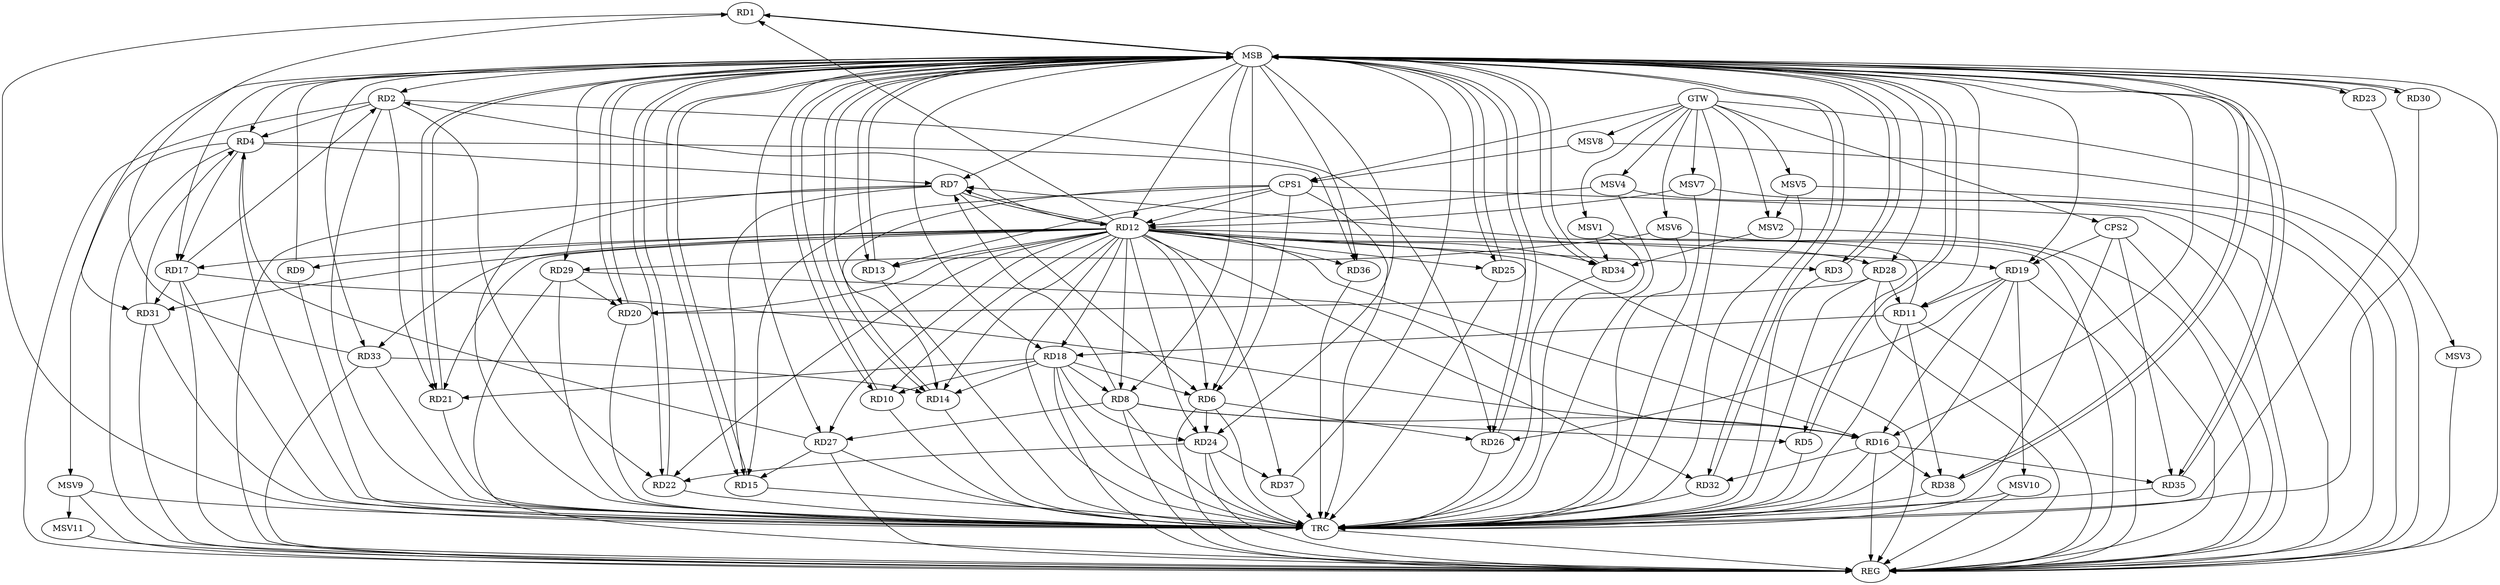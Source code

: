 strict digraph G {
  RD1 [ label="RD1" ];
  RD2 [ label="RD2" ];
  RD3 [ label="RD3" ];
  RD4 [ label="RD4" ];
  RD5 [ label="RD5" ];
  RD6 [ label="RD6" ];
  RD7 [ label="RD7" ];
  RD8 [ label="RD8" ];
  RD9 [ label="RD9" ];
  RD10 [ label="RD10" ];
  RD11 [ label="RD11" ];
  RD12 [ label="RD12" ];
  RD13 [ label="RD13" ];
  RD14 [ label="RD14" ];
  RD15 [ label="RD15" ];
  RD16 [ label="RD16" ];
  RD17 [ label="RD17" ];
  RD18 [ label="RD18" ];
  RD19 [ label="RD19" ];
  RD20 [ label="RD20" ];
  RD21 [ label="RD21" ];
  RD22 [ label="RD22" ];
  RD23 [ label="RD23" ];
  RD24 [ label="RD24" ];
  RD25 [ label="RD25" ];
  RD26 [ label="RD26" ];
  RD27 [ label="RD27" ];
  RD28 [ label="RD28" ];
  RD29 [ label="RD29" ];
  RD30 [ label="RD30" ];
  RD31 [ label="RD31" ];
  RD32 [ label="RD32" ];
  RD33 [ label="RD33" ];
  RD34 [ label="RD34" ];
  RD35 [ label="RD35" ];
  RD36 [ label="RD36" ];
  RD37 [ label="RD37" ];
  RD38 [ label="RD38" ];
  CPS1 [ label="CPS1" ];
  CPS2 [ label="CPS2" ];
  GTW [ label="GTW" ];
  REG [ label="REG" ];
  MSB [ label="MSB" ];
  TRC [ label="TRC" ];
  MSV1 [ label="MSV1" ];
  MSV2 [ label="MSV2" ];
  MSV3 [ label="MSV3" ];
  MSV4 [ label="MSV4" ];
  MSV5 [ label="MSV5" ];
  MSV6 [ label="MSV6" ];
  MSV7 [ label="MSV7" ];
  MSV8 [ label="MSV8" ];
  MSV9 [ label="MSV9" ];
  MSV10 [ label="MSV10" ];
  MSV11 [ label="MSV11" ];
  RD12 -> RD1;
  RD33 -> RD1;
  RD2 -> RD4;
  RD17 -> RD2;
  RD2 -> RD21;
  RD2 -> RD22;
  RD2 -> RD26;
  RD4 -> RD7;
  RD4 -> RD17;
  RD27 -> RD4;
  RD31 -> RD4;
  RD4 -> RD36;
  RD8 -> RD5;
  RD7 -> RD6;
  RD18 -> RD6;
  RD6 -> RD24;
  RD6 -> RD26;
  RD8 -> RD7;
  RD11 -> RD7;
  RD7 -> RD12;
  RD12 -> RD7;
  RD7 -> RD15;
  RD8 -> RD16;
  RD18 -> RD8;
  RD8 -> RD27;
  RD18 -> RD10;
  RD11 -> RD18;
  RD19 -> RD11;
  RD28 -> RD11;
  RD11 -> RD38;
  RD12 -> RD14;
  RD12 -> RD16;
  RD12 -> RD17;
  RD12 -> RD20;
  RD12 -> RD22;
  RD12 -> RD31;
  RD18 -> RD14;
  RD33 -> RD14;
  RD27 -> RD15;
  RD17 -> RD16;
  RD19 -> RD16;
  RD29 -> RD16;
  RD16 -> RD32;
  RD16 -> RD35;
  RD16 -> RD38;
  RD17 -> RD31;
  RD18 -> RD21;
  RD18 -> RD24;
  RD19 -> RD26;
  RD28 -> RD20;
  RD29 -> RD20;
  RD24 -> RD22;
  RD24 -> RD37;
  CPS1 -> RD15;
  CPS1 -> RD13;
  CPS1 -> RD14;
  CPS1 -> RD12;
  CPS1 -> RD6;
  CPS2 -> RD35;
  CPS2 -> RD19;
  GTW -> CPS1;
  GTW -> CPS2;
  RD2 -> REG;
  RD4 -> REG;
  RD6 -> REG;
  RD7 -> REG;
  RD8 -> REG;
  RD11 -> REG;
  RD12 -> REG;
  RD16 -> REG;
  RD17 -> REG;
  RD18 -> REG;
  RD19 -> REG;
  RD24 -> REG;
  RD27 -> REG;
  RD28 -> REG;
  RD29 -> REG;
  RD31 -> REG;
  RD33 -> REG;
  CPS1 -> REG;
  CPS2 -> REG;
  RD1 -> MSB;
  MSB -> RD6;
  MSB -> RD11;
  MSB -> RD18;
  MSB -> RD19;
  MSB -> RD29;
  MSB -> RD34;
  MSB -> RD38;
  MSB -> REG;
  RD3 -> MSB;
  MSB -> RD12;
  MSB -> RD23;
  RD5 -> MSB;
  MSB -> RD3;
  MSB -> RD13;
  MSB -> RD15;
  RD9 -> MSB;
  MSB -> RD1;
  MSB -> RD2;
  MSB -> RD7;
  MSB -> RD8;
  MSB -> RD22;
  MSB -> RD36;
  RD10 -> MSB;
  MSB -> RD24;
  MSB -> RD27;
  RD13 -> MSB;
  MSB -> RD25;
  MSB -> RD30;
  MSB -> RD31;
  RD14 -> MSB;
  MSB -> RD4;
  MSB -> RD32;
  RD15 -> MSB;
  MSB -> RD17;
  MSB -> RD21;
  RD20 -> MSB;
  MSB -> RD35;
  RD21 -> MSB;
  MSB -> RD33;
  RD22 -> MSB;
  MSB -> RD16;
  MSB -> RD20;
  RD23 -> MSB;
  RD25 -> MSB;
  MSB -> RD5;
  RD26 -> MSB;
  MSB -> RD10;
  RD30 -> MSB;
  RD32 -> MSB;
  MSB -> RD26;
  MSB -> RD28;
  RD34 -> MSB;
  RD35 -> MSB;
  RD37 -> MSB;
  MSB -> RD14;
  RD38 -> MSB;
  RD1 -> TRC;
  RD2 -> TRC;
  RD3 -> TRC;
  RD4 -> TRC;
  RD5 -> TRC;
  RD6 -> TRC;
  RD7 -> TRC;
  RD8 -> TRC;
  RD9 -> TRC;
  RD10 -> TRC;
  RD11 -> TRC;
  RD12 -> TRC;
  RD13 -> TRC;
  RD14 -> TRC;
  RD15 -> TRC;
  RD16 -> TRC;
  RD17 -> TRC;
  RD18 -> TRC;
  RD19 -> TRC;
  RD20 -> TRC;
  RD21 -> TRC;
  RD22 -> TRC;
  RD23 -> TRC;
  RD24 -> TRC;
  RD25 -> TRC;
  RD26 -> TRC;
  RD27 -> TRC;
  RD28 -> TRC;
  RD29 -> TRC;
  RD30 -> TRC;
  RD31 -> TRC;
  RD32 -> TRC;
  RD33 -> TRC;
  RD34 -> TRC;
  RD35 -> TRC;
  RD36 -> TRC;
  RD37 -> TRC;
  RD38 -> TRC;
  CPS1 -> TRC;
  CPS2 -> TRC;
  GTW -> TRC;
  TRC -> REG;
  RD12 -> RD9;
  RD12 -> RD34;
  RD12 -> RD6;
  RD12 -> RD33;
  RD12 -> RD21;
  RD12 -> RD27;
  RD12 -> RD18;
  RD12 -> RD37;
  RD12 -> RD3;
  RD12 -> RD13;
  RD12 -> RD10;
  RD12 -> RD2;
  RD12 -> RD36;
  RD12 -> RD19;
  RD12 -> RD32;
  RD12 -> RD25;
  RD12 -> RD24;
  RD12 -> RD28;
  RD12 -> RD8;
  MSV1 -> RD34;
  GTW -> MSV1;
  MSV1 -> REG;
  MSV1 -> TRC;
  MSV2 -> RD34;
  GTW -> MSV2;
  MSV2 -> REG;
  GTW -> MSV3;
  MSV3 -> REG;
  MSV4 -> RD12;
  GTW -> MSV4;
  MSV4 -> REG;
  MSV4 -> TRC;
  MSV5 -> MSV2;
  GTW -> MSV5;
  MSV5 -> REG;
  MSV5 -> TRC;
  MSV6 -> RD29;
  GTW -> MSV6;
  MSV6 -> REG;
  MSV6 -> TRC;
  MSV7 -> RD12;
  GTW -> MSV7;
  MSV7 -> REG;
  MSV7 -> TRC;
  MSV8 -> CPS1;
  GTW -> MSV8;
  MSV8 -> REG;
  RD4 -> MSV9;
  MSV9 -> REG;
  MSV9 -> TRC;
  RD19 -> MSV10;
  MSV10 -> REG;
  MSV10 -> TRC;
  MSV9 -> MSV11;
  MSV11 -> REG;
}
